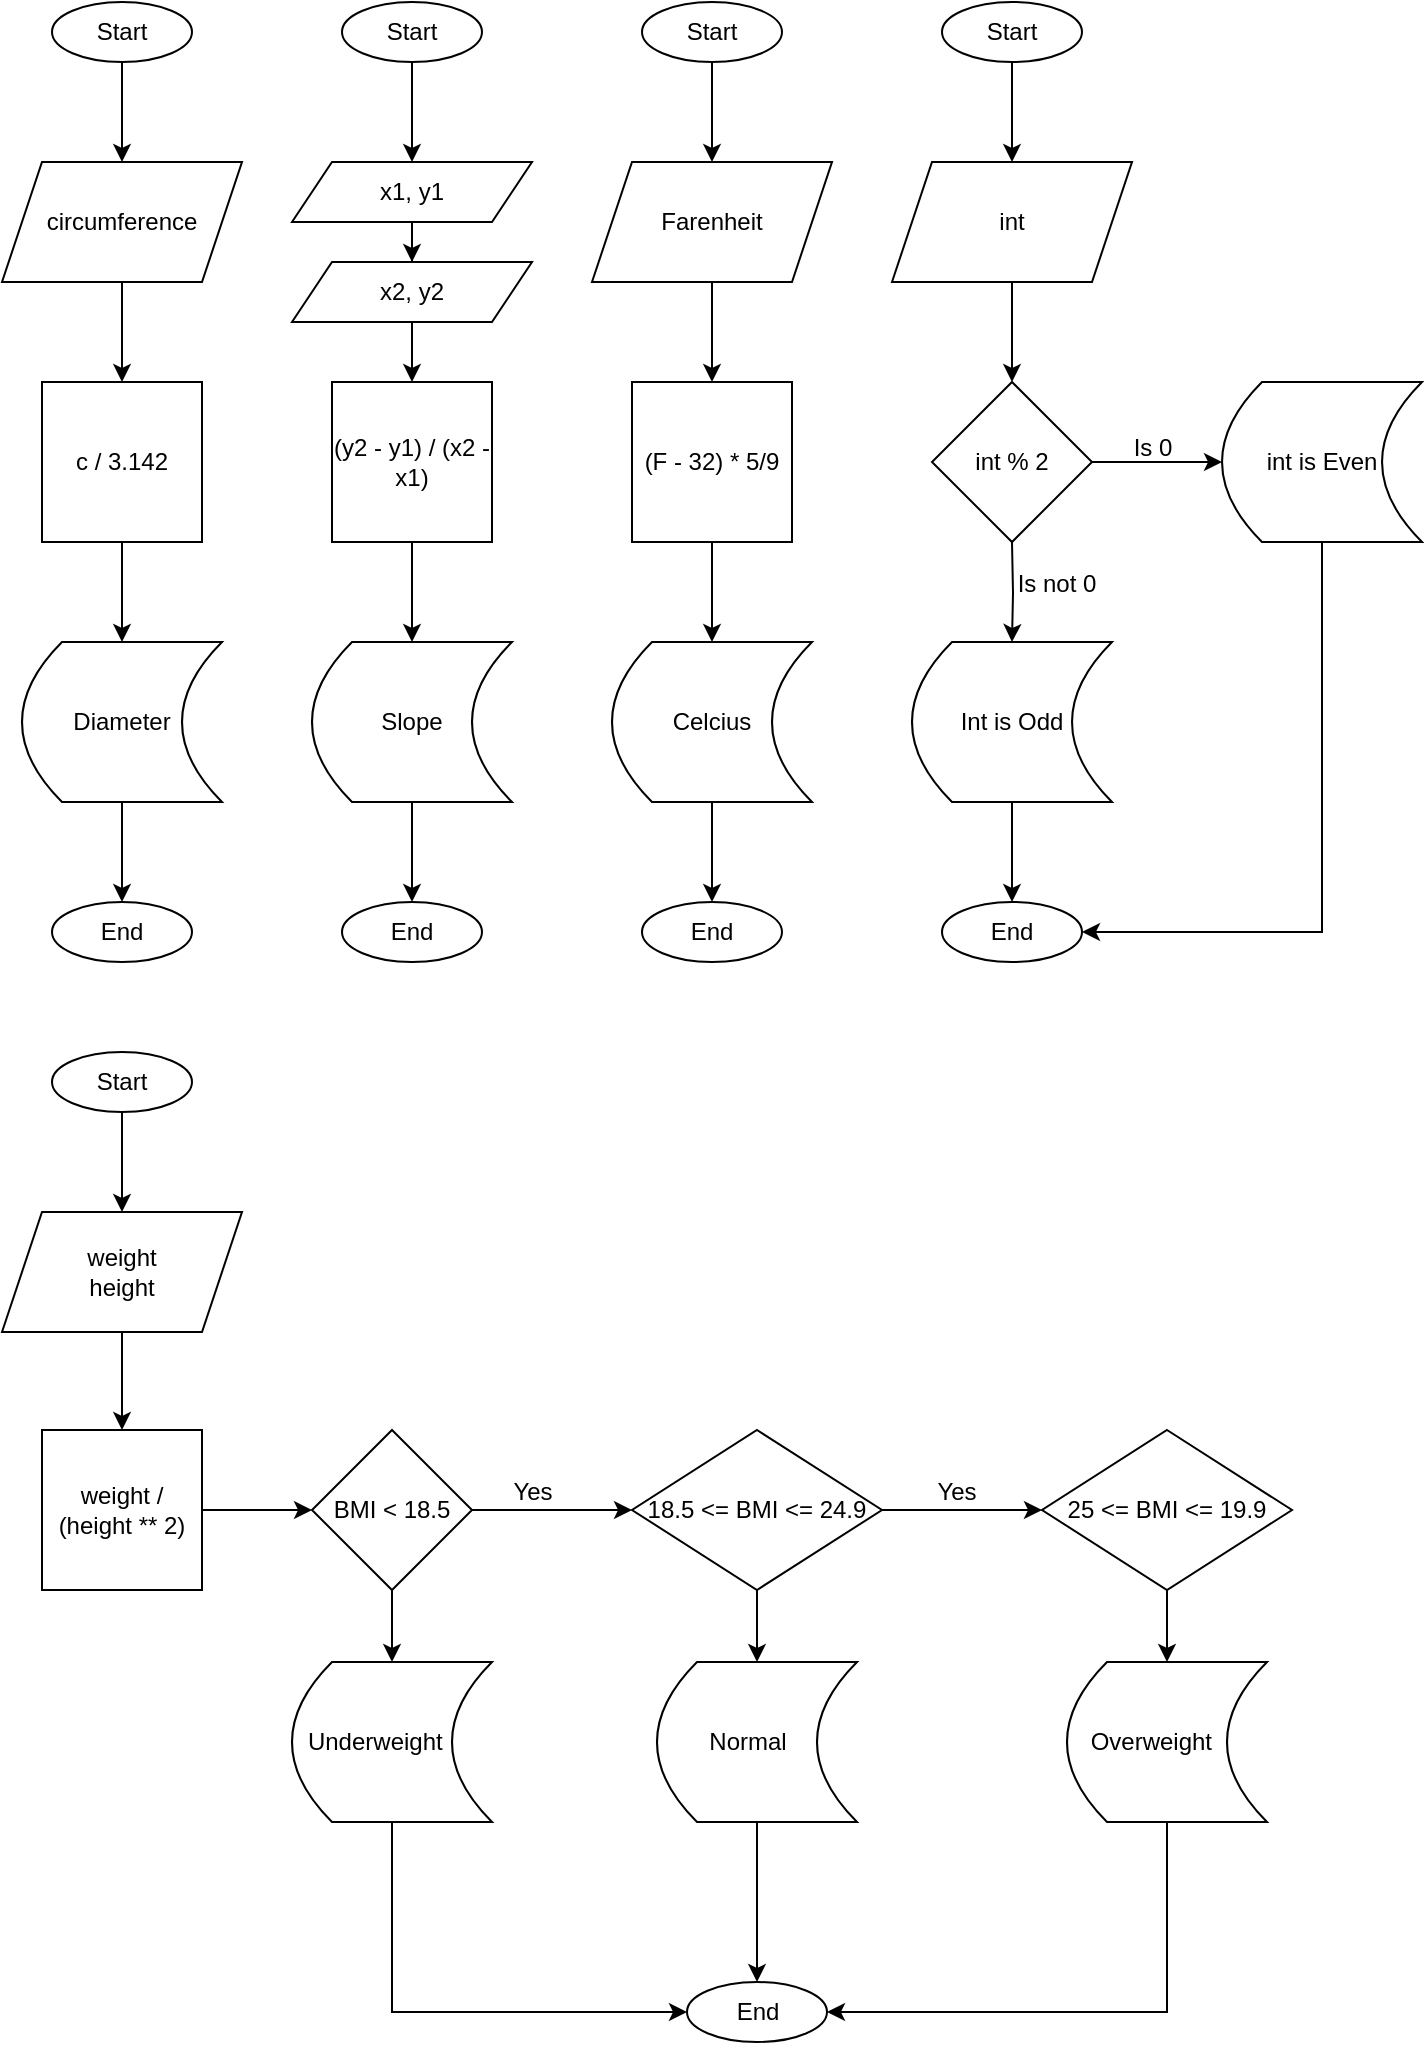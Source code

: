 <mxfile version="22.0.8" type="github">
  <diagram id="C5RBs43oDa-KdzZeNtuy" name="Page-1">
    <mxGraphModel dx="912" dy="871" grid="1" gridSize="10" guides="1" tooltips="1" connect="1" arrows="1" fold="1" page="1" pageScale="1" pageWidth="827" pageHeight="1169" math="0" shadow="0">
      <root>
        <mxCell id="WIyWlLk6GJQsqaUBKTNV-0" />
        <mxCell id="WIyWlLk6GJQsqaUBKTNV-1" parent="WIyWlLk6GJQsqaUBKTNV-0" />
        <mxCell id="tHAQ9_R65JIWhHBERZZs-3" style="edgeStyle=orthogonalEdgeStyle;rounded=0;orthogonalLoop=1;jettySize=auto;html=1;" parent="WIyWlLk6GJQsqaUBKTNV-1" source="tHAQ9_R65JIWhHBERZZs-0" target="tHAQ9_R65JIWhHBERZZs-1" edge="1">
          <mxGeometry relative="1" as="geometry" />
        </mxCell>
        <mxCell id="tHAQ9_R65JIWhHBERZZs-0" value="Start" style="ellipse;whiteSpace=wrap;html=1;" parent="WIyWlLk6GJQsqaUBKTNV-1" vertex="1">
          <mxGeometry x="35" y="60" width="70" height="30" as="geometry" />
        </mxCell>
        <mxCell id="uW9bg_o3oEEQ5c6Waw9X-0" style="edgeStyle=orthogonalEdgeStyle;rounded=0;orthogonalLoop=1;jettySize=auto;html=1;" edge="1" parent="WIyWlLk6GJQsqaUBKTNV-1" source="tHAQ9_R65JIWhHBERZZs-1" target="tHAQ9_R65JIWhHBERZZs-4">
          <mxGeometry relative="1" as="geometry" />
        </mxCell>
        <mxCell id="tHAQ9_R65JIWhHBERZZs-1" value="circumference" style="shape=parallelogram;perimeter=parallelogramPerimeter;whiteSpace=wrap;html=1;fixedSize=1;" parent="WIyWlLk6GJQsqaUBKTNV-1" vertex="1">
          <mxGeometry x="10" y="140" width="120" height="60" as="geometry" />
        </mxCell>
        <mxCell id="uW9bg_o3oEEQ5c6Waw9X-2" style="edgeStyle=orthogonalEdgeStyle;rounded=0;orthogonalLoop=1;jettySize=auto;html=1;entryX=0.5;entryY=0;entryDx=0;entryDy=0;" edge="1" parent="WIyWlLk6GJQsqaUBKTNV-1" source="tHAQ9_R65JIWhHBERZZs-4" target="uW9bg_o3oEEQ5c6Waw9X-1">
          <mxGeometry relative="1" as="geometry" />
        </mxCell>
        <mxCell id="tHAQ9_R65JIWhHBERZZs-4" value="c /&amp;nbsp;3.142" style="whiteSpace=wrap;html=1;aspect=fixed;" parent="WIyWlLk6GJQsqaUBKTNV-1" vertex="1">
          <mxGeometry x="30" y="250" width="80" height="80" as="geometry" />
        </mxCell>
        <mxCell id="uW9bg_o3oEEQ5c6Waw9X-38" style="edgeStyle=orthogonalEdgeStyle;rounded=0;orthogonalLoop=1;jettySize=auto;html=1;entryX=0.5;entryY=0;entryDx=0;entryDy=0;" edge="1" parent="WIyWlLk6GJQsqaUBKTNV-1" source="uW9bg_o3oEEQ5c6Waw9X-1" target="uW9bg_o3oEEQ5c6Waw9X-37">
          <mxGeometry relative="1" as="geometry" />
        </mxCell>
        <mxCell id="uW9bg_o3oEEQ5c6Waw9X-1" value="Diameter" style="shape=dataStorage;whiteSpace=wrap;html=1;fixedSize=1;" vertex="1" parent="WIyWlLk6GJQsqaUBKTNV-1">
          <mxGeometry x="20" y="380" width="100" height="80" as="geometry" />
        </mxCell>
        <mxCell id="uW9bg_o3oEEQ5c6Waw9X-3" style="edgeStyle=orthogonalEdgeStyle;rounded=0;orthogonalLoop=1;jettySize=auto;html=1;" edge="1" parent="WIyWlLk6GJQsqaUBKTNV-1" source="uW9bg_o3oEEQ5c6Waw9X-4" target="uW9bg_o3oEEQ5c6Waw9X-5">
          <mxGeometry relative="1" as="geometry" />
        </mxCell>
        <mxCell id="uW9bg_o3oEEQ5c6Waw9X-4" value="Start" style="ellipse;whiteSpace=wrap;html=1;" vertex="1" parent="WIyWlLk6GJQsqaUBKTNV-1">
          <mxGeometry x="180" y="60" width="70" height="30" as="geometry" />
        </mxCell>
        <mxCell id="uW9bg_o3oEEQ5c6Waw9X-7" style="edgeStyle=orthogonalEdgeStyle;rounded=0;orthogonalLoop=1;jettySize=auto;html=1;" edge="1" parent="WIyWlLk6GJQsqaUBKTNV-1" source="uW9bg_o3oEEQ5c6Waw9X-5" target="uW9bg_o3oEEQ5c6Waw9X-6">
          <mxGeometry relative="1" as="geometry" />
        </mxCell>
        <mxCell id="uW9bg_o3oEEQ5c6Waw9X-5" value="x1, y1" style="shape=parallelogram;perimeter=parallelogramPerimeter;whiteSpace=wrap;html=1;fixedSize=1;" vertex="1" parent="WIyWlLk6GJQsqaUBKTNV-1">
          <mxGeometry x="155" y="140" width="120" height="30" as="geometry" />
        </mxCell>
        <mxCell id="uW9bg_o3oEEQ5c6Waw9X-9" style="edgeStyle=orthogonalEdgeStyle;rounded=0;orthogonalLoop=1;jettySize=auto;html=1;" edge="1" parent="WIyWlLk6GJQsqaUBKTNV-1" source="uW9bg_o3oEEQ5c6Waw9X-6" target="uW9bg_o3oEEQ5c6Waw9X-8">
          <mxGeometry relative="1" as="geometry" />
        </mxCell>
        <mxCell id="uW9bg_o3oEEQ5c6Waw9X-6" value="x2, y2" style="shape=parallelogram;perimeter=parallelogramPerimeter;whiteSpace=wrap;html=1;fixedSize=1;" vertex="1" parent="WIyWlLk6GJQsqaUBKTNV-1">
          <mxGeometry x="155" y="190" width="120" height="30" as="geometry" />
        </mxCell>
        <mxCell id="uW9bg_o3oEEQ5c6Waw9X-8" value="(y2 - y1) / (x2 - x1)" style="whiteSpace=wrap;html=1;aspect=fixed;" vertex="1" parent="WIyWlLk6GJQsqaUBKTNV-1">
          <mxGeometry x="175" y="250" width="80" height="80" as="geometry" />
        </mxCell>
        <mxCell id="uW9bg_o3oEEQ5c6Waw9X-10" style="edgeStyle=orthogonalEdgeStyle;rounded=0;orthogonalLoop=1;jettySize=auto;html=1;entryX=0.5;entryY=0;entryDx=0;entryDy=0;" edge="1" parent="WIyWlLk6GJQsqaUBKTNV-1" target="uW9bg_o3oEEQ5c6Waw9X-11" source="uW9bg_o3oEEQ5c6Waw9X-8">
          <mxGeometry relative="1" as="geometry">
            <mxPoint x="215" y="360" as="sourcePoint" />
          </mxGeometry>
        </mxCell>
        <mxCell id="uW9bg_o3oEEQ5c6Waw9X-43" style="edgeStyle=orthogonalEdgeStyle;rounded=0;orthogonalLoop=1;jettySize=auto;html=1;" edge="1" parent="WIyWlLk6GJQsqaUBKTNV-1" source="uW9bg_o3oEEQ5c6Waw9X-11" target="uW9bg_o3oEEQ5c6Waw9X-41">
          <mxGeometry relative="1" as="geometry" />
        </mxCell>
        <mxCell id="uW9bg_o3oEEQ5c6Waw9X-11" value="Slope" style="shape=dataStorage;whiteSpace=wrap;html=1;fixedSize=1;" vertex="1" parent="WIyWlLk6GJQsqaUBKTNV-1">
          <mxGeometry x="165" y="380" width="100" height="80" as="geometry" />
        </mxCell>
        <mxCell id="uW9bg_o3oEEQ5c6Waw9X-12" style="edgeStyle=orthogonalEdgeStyle;rounded=0;orthogonalLoop=1;jettySize=auto;html=1;" edge="1" parent="WIyWlLk6GJQsqaUBKTNV-1" source="uW9bg_o3oEEQ5c6Waw9X-13" target="uW9bg_o3oEEQ5c6Waw9X-15">
          <mxGeometry relative="1" as="geometry" />
        </mxCell>
        <mxCell id="uW9bg_o3oEEQ5c6Waw9X-13" value="Start" style="ellipse;whiteSpace=wrap;html=1;" vertex="1" parent="WIyWlLk6GJQsqaUBKTNV-1">
          <mxGeometry x="330" y="60" width="70" height="30" as="geometry" />
        </mxCell>
        <mxCell id="uW9bg_o3oEEQ5c6Waw9X-14" style="edgeStyle=orthogonalEdgeStyle;rounded=0;orthogonalLoop=1;jettySize=auto;html=1;" edge="1" parent="WIyWlLk6GJQsqaUBKTNV-1" source="uW9bg_o3oEEQ5c6Waw9X-15" target="uW9bg_o3oEEQ5c6Waw9X-17">
          <mxGeometry relative="1" as="geometry" />
        </mxCell>
        <mxCell id="uW9bg_o3oEEQ5c6Waw9X-15" value="Farenheit" style="shape=parallelogram;perimeter=parallelogramPerimeter;whiteSpace=wrap;html=1;fixedSize=1;" vertex="1" parent="WIyWlLk6GJQsqaUBKTNV-1">
          <mxGeometry x="305" y="140" width="120" height="60" as="geometry" />
        </mxCell>
        <mxCell id="uW9bg_o3oEEQ5c6Waw9X-16" style="edgeStyle=orthogonalEdgeStyle;rounded=0;orthogonalLoop=1;jettySize=auto;html=1;entryX=0.5;entryY=0;entryDx=0;entryDy=0;" edge="1" parent="WIyWlLk6GJQsqaUBKTNV-1" source="uW9bg_o3oEEQ5c6Waw9X-17" target="uW9bg_o3oEEQ5c6Waw9X-18">
          <mxGeometry relative="1" as="geometry" />
        </mxCell>
        <mxCell id="uW9bg_o3oEEQ5c6Waw9X-17" value="(F - 32) * 5/9" style="whiteSpace=wrap;html=1;aspect=fixed;" vertex="1" parent="WIyWlLk6GJQsqaUBKTNV-1">
          <mxGeometry x="325" y="250" width="80" height="80" as="geometry" />
        </mxCell>
        <mxCell id="uW9bg_o3oEEQ5c6Waw9X-44" style="edgeStyle=orthogonalEdgeStyle;rounded=0;orthogonalLoop=1;jettySize=auto;html=1;" edge="1" parent="WIyWlLk6GJQsqaUBKTNV-1" source="uW9bg_o3oEEQ5c6Waw9X-18" target="uW9bg_o3oEEQ5c6Waw9X-40">
          <mxGeometry relative="1" as="geometry" />
        </mxCell>
        <mxCell id="uW9bg_o3oEEQ5c6Waw9X-18" value="Celcius" style="shape=dataStorage;whiteSpace=wrap;html=1;fixedSize=1;" vertex="1" parent="WIyWlLk6GJQsqaUBKTNV-1">
          <mxGeometry x="315" y="380" width="100" height="80" as="geometry" />
        </mxCell>
        <mxCell id="uW9bg_o3oEEQ5c6Waw9X-19" style="edgeStyle=orthogonalEdgeStyle;rounded=0;orthogonalLoop=1;jettySize=auto;html=1;" edge="1" parent="WIyWlLk6GJQsqaUBKTNV-1" source="uW9bg_o3oEEQ5c6Waw9X-20" target="uW9bg_o3oEEQ5c6Waw9X-22">
          <mxGeometry relative="1" as="geometry" />
        </mxCell>
        <mxCell id="uW9bg_o3oEEQ5c6Waw9X-20" value="Start" style="ellipse;whiteSpace=wrap;html=1;" vertex="1" parent="WIyWlLk6GJQsqaUBKTNV-1">
          <mxGeometry x="480" y="60" width="70" height="30" as="geometry" />
        </mxCell>
        <mxCell id="uW9bg_o3oEEQ5c6Waw9X-21" style="edgeStyle=orthogonalEdgeStyle;rounded=0;orthogonalLoop=1;jettySize=auto;html=1;" edge="1" parent="WIyWlLk6GJQsqaUBKTNV-1" source="uW9bg_o3oEEQ5c6Waw9X-22">
          <mxGeometry relative="1" as="geometry">
            <mxPoint x="515" y="250" as="targetPoint" />
          </mxGeometry>
        </mxCell>
        <mxCell id="uW9bg_o3oEEQ5c6Waw9X-22" value="int" style="shape=parallelogram;perimeter=parallelogramPerimeter;whiteSpace=wrap;html=1;fixedSize=1;" vertex="1" parent="WIyWlLk6GJQsqaUBKTNV-1">
          <mxGeometry x="455" y="140" width="120" height="60" as="geometry" />
        </mxCell>
        <mxCell id="uW9bg_o3oEEQ5c6Waw9X-23" style="edgeStyle=orthogonalEdgeStyle;rounded=0;orthogonalLoop=1;jettySize=auto;html=1;entryX=0.5;entryY=0;entryDx=0;entryDy=0;" edge="1" parent="WIyWlLk6GJQsqaUBKTNV-1" target="uW9bg_o3oEEQ5c6Waw9X-25">
          <mxGeometry relative="1" as="geometry">
            <mxPoint x="515" y="330" as="sourcePoint" />
          </mxGeometry>
        </mxCell>
        <mxCell id="uW9bg_o3oEEQ5c6Waw9X-46" style="edgeStyle=orthogonalEdgeStyle;rounded=0;orthogonalLoop=1;jettySize=auto;html=1;entryX=0.5;entryY=0;entryDx=0;entryDy=0;" edge="1" parent="WIyWlLk6GJQsqaUBKTNV-1" source="uW9bg_o3oEEQ5c6Waw9X-25" target="uW9bg_o3oEEQ5c6Waw9X-39">
          <mxGeometry relative="1" as="geometry" />
        </mxCell>
        <mxCell id="uW9bg_o3oEEQ5c6Waw9X-25" value="Int is Odd" style="shape=dataStorage;whiteSpace=wrap;html=1;fixedSize=1;" vertex="1" parent="WIyWlLk6GJQsqaUBKTNV-1">
          <mxGeometry x="465" y="380" width="100" height="80" as="geometry" />
        </mxCell>
        <mxCell id="uW9bg_o3oEEQ5c6Waw9X-28" value="" style="edgeStyle=orthogonalEdgeStyle;rounded=0;orthogonalLoop=1;jettySize=auto;html=1;entryX=0;entryY=0.5;entryDx=0;entryDy=0;" edge="1" parent="WIyWlLk6GJQsqaUBKTNV-1" source="uW9bg_o3oEEQ5c6Waw9X-26" target="uW9bg_o3oEEQ5c6Waw9X-29">
          <mxGeometry relative="1" as="geometry">
            <mxPoint x="600" y="320" as="targetPoint" />
          </mxGeometry>
        </mxCell>
        <mxCell id="uW9bg_o3oEEQ5c6Waw9X-26" value="int % 2" style="rhombus;whiteSpace=wrap;html=1;" vertex="1" parent="WIyWlLk6GJQsqaUBKTNV-1">
          <mxGeometry x="475" y="250" width="80" height="80" as="geometry" />
        </mxCell>
        <mxCell id="uW9bg_o3oEEQ5c6Waw9X-47" style="edgeStyle=orthogonalEdgeStyle;rounded=0;orthogonalLoop=1;jettySize=auto;html=1;entryX=1;entryY=0.5;entryDx=0;entryDy=0;" edge="1" parent="WIyWlLk6GJQsqaUBKTNV-1" source="uW9bg_o3oEEQ5c6Waw9X-29" target="uW9bg_o3oEEQ5c6Waw9X-39">
          <mxGeometry relative="1" as="geometry">
            <Array as="points">
              <mxPoint x="670" y="525" />
            </Array>
          </mxGeometry>
        </mxCell>
        <mxCell id="uW9bg_o3oEEQ5c6Waw9X-29" value="int is Even" style="shape=dataStorage;whiteSpace=wrap;html=1;fixedSize=1;" vertex="1" parent="WIyWlLk6GJQsqaUBKTNV-1">
          <mxGeometry x="620" y="250" width="100" height="80" as="geometry" />
        </mxCell>
        <mxCell id="uW9bg_o3oEEQ5c6Waw9X-30" value="Is 0" style="text;html=1;align=center;verticalAlign=middle;resizable=0;points=[];autosize=1;strokeColor=none;fillColor=none;" vertex="1" parent="WIyWlLk6GJQsqaUBKTNV-1">
          <mxGeometry x="565" y="268" width="40" height="30" as="geometry" />
        </mxCell>
        <mxCell id="uW9bg_o3oEEQ5c6Waw9X-31" value="Is not 0" style="text;html=1;align=center;verticalAlign=middle;resizable=0;points=[];autosize=1;strokeColor=none;fillColor=none;" vertex="1" parent="WIyWlLk6GJQsqaUBKTNV-1">
          <mxGeometry x="507" y="336" width="60" height="30" as="geometry" />
        </mxCell>
        <mxCell id="uW9bg_o3oEEQ5c6Waw9X-37" value="End" style="ellipse;whiteSpace=wrap;html=1;" vertex="1" parent="WIyWlLk6GJQsqaUBKTNV-1">
          <mxGeometry x="35" y="510" width="70" height="30" as="geometry" />
        </mxCell>
        <mxCell id="uW9bg_o3oEEQ5c6Waw9X-39" value="End" style="ellipse;whiteSpace=wrap;html=1;" vertex="1" parent="WIyWlLk6GJQsqaUBKTNV-1">
          <mxGeometry x="480" y="510" width="70" height="30" as="geometry" />
        </mxCell>
        <mxCell id="uW9bg_o3oEEQ5c6Waw9X-40" value="End" style="ellipse;whiteSpace=wrap;html=1;" vertex="1" parent="WIyWlLk6GJQsqaUBKTNV-1">
          <mxGeometry x="330" y="510" width="70" height="30" as="geometry" />
        </mxCell>
        <mxCell id="uW9bg_o3oEEQ5c6Waw9X-41" value="End" style="ellipse;whiteSpace=wrap;html=1;" vertex="1" parent="WIyWlLk6GJQsqaUBKTNV-1">
          <mxGeometry x="180" y="510" width="70" height="30" as="geometry" />
        </mxCell>
        <mxCell id="uW9bg_o3oEEQ5c6Waw9X-48" style="edgeStyle=orthogonalEdgeStyle;rounded=0;orthogonalLoop=1;jettySize=auto;html=1;" edge="1" parent="WIyWlLk6GJQsqaUBKTNV-1" source="uW9bg_o3oEEQ5c6Waw9X-49" target="uW9bg_o3oEEQ5c6Waw9X-51">
          <mxGeometry relative="1" as="geometry" />
        </mxCell>
        <mxCell id="uW9bg_o3oEEQ5c6Waw9X-49" value="Start" style="ellipse;whiteSpace=wrap;html=1;" vertex="1" parent="WIyWlLk6GJQsqaUBKTNV-1">
          <mxGeometry x="35" y="585" width="70" height="30" as="geometry" />
        </mxCell>
        <mxCell id="uW9bg_o3oEEQ5c6Waw9X-50" style="edgeStyle=orthogonalEdgeStyle;rounded=0;orthogonalLoop=1;jettySize=auto;html=1;" edge="1" parent="WIyWlLk6GJQsqaUBKTNV-1" source="uW9bg_o3oEEQ5c6Waw9X-51" target="uW9bg_o3oEEQ5c6Waw9X-62">
          <mxGeometry relative="1" as="geometry">
            <mxPoint x="70" y="775" as="targetPoint" />
          </mxGeometry>
        </mxCell>
        <mxCell id="uW9bg_o3oEEQ5c6Waw9X-51" value="weight&lt;br&gt;height" style="shape=parallelogram;perimeter=parallelogramPerimeter;whiteSpace=wrap;html=1;fixedSize=1;" vertex="1" parent="WIyWlLk6GJQsqaUBKTNV-1">
          <mxGeometry x="10" y="665" width="120" height="60" as="geometry" />
        </mxCell>
        <mxCell id="uW9bg_o3oEEQ5c6Waw9X-79" style="edgeStyle=orthogonalEdgeStyle;rounded=0;orthogonalLoop=1;jettySize=auto;html=1;entryX=0;entryY=0.5;entryDx=0;entryDy=0;" edge="1" parent="WIyWlLk6GJQsqaUBKTNV-1" source="uW9bg_o3oEEQ5c6Waw9X-54" target="uW9bg_o3oEEQ5c6Waw9X-61">
          <mxGeometry relative="1" as="geometry">
            <Array as="points">
              <mxPoint x="205" y="1065" />
            </Array>
          </mxGeometry>
        </mxCell>
        <mxCell id="uW9bg_o3oEEQ5c6Waw9X-54" value="Underweight&amp;nbsp; &amp;nbsp; &amp;nbsp;" style="shape=dataStorage;whiteSpace=wrap;html=1;fixedSize=1;" vertex="1" parent="WIyWlLk6GJQsqaUBKTNV-1">
          <mxGeometry x="155" y="890" width="100" height="80" as="geometry" />
        </mxCell>
        <mxCell id="uW9bg_o3oEEQ5c6Waw9X-61" value="End" style="ellipse;whiteSpace=wrap;html=1;" vertex="1" parent="WIyWlLk6GJQsqaUBKTNV-1">
          <mxGeometry x="352.5" y="1050" width="70" height="30" as="geometry" />
        </mxCell>
        <mxCell id="uW9bg_o3oEEQ5c6Waw9X-65" style="edgeStyle=orthogonalEdgeStyle;rounded=0;orthogonalLoop=1;jettySize=auto;html=1;entryX=0;entryY=0.5;entryDx=0;entryDy=0;" edge="1" parent="WIyWlLk6GJQsqaUBKTNV-1" source="uW9bg_o3oEEQ5c6Waw9X-62" target="uW9bg_o3oEEQ5c6Waw9X-64">
          <mxGeometry relative="1" as="geometry" />
        </mxCell>
        <mxCell id="uW9bg_o3oEEQ5c6Waw9X-62" value="weight / (height ** 2)" style="whiteSpace=wrap;html=1;aspect=fixed;" vertex="1" parent="WIyWlLk6GJQsqaUBKTNV-1">
          <mxGeometry x="30" y="774" width="80" height="80" as="geometry" />
        </mxCell>
        <mxCell id="uW9bg_o3oEEQ5c6Waw9X-68" value="" style="edgeStyle=orthogonalEdgeStyle;rounded=0;orthogonalLoop=1;jettySize=auto;html=1;" edge="1" parent="WIyWlLk6GJQsqaUBKTNV-1" source="uW9bg_o3oEEQ5c6Waw9X-64" target="uW9bg_o3oEEQ5c6Waw9X-67">
          <mxGeometry relative="1" as="geometry" />
        </mxCell>
        <mxCell id="uW9bg_o3oEEQ5c6Waw9X-76" style="edgeStyle=orthogonalEdgeStyle;rounded=0;orthogonalLoop=1;jettySize=auto;html=1;" edge="1" parent="WIyWlLk6GJQsqaUBKTNV-1" source="uW9bg_o3oEEQ5c6Waw9X-64" target="uW9bg_o3oEEQ5c6Waw9X-54">
          <mxGeometry relative="1" as="geometry" />
        </mxCell>
        <mxCell id="uW9bg_o3oEEQ5c6Waw9X-64" value="BMI &amp;lt; 18.5" style="rhombus;whiteSpace=wrap;html=1;" vertex="1" parent="WIyWlLk6GJQsqaUBKTNV-1">
          <mxGeometry x="165" y="774" width="80" height="80" as="geometry" />
        </mxCell>
        <mxCell id="uW9bg_o3oEEQ5c6Waw9X-70" value="" style="edgeStyle=orthogonalEdgeStyle;rounded=0;orthogonalLoop=1;jettySize=auto;html=1;" edge="1" parent="WIyWlLk6GJQsqaUBKTNV-1" source="uW9bg_o3oEEQ5c6Waw9X-67" target="uW9bg_o3oEEQ5c6Waw9X-69">
          <mxGeometry relative="1" as="geometry" />
        </mxCell>
        <mxCell id="uW9bg_o3oEEQ5c6Waw9X-77" style="edgeStyle=orthogonalEdgeStyle;rounded=0;orthogonalLoop=1;jettySize=auto;html=1;" edge="1" parent="WIyWlLk6GJQsqaUBKTNV-1" source="uW9bg_o3oEEQ5c6Waw9X-67" target="uW9bg_o3oEEQ5c6Waw9X-75">
          <mxGeometry relative="1" as="geometry" />
        </mxCell>
        <mxCell id="uW9bg_o3oEEQ5c6Waw9X-67" value="18.5 &amp;lt;= BMI &amp;lt;= 24.9" style="rhombus;whiteSpace=wrap;html=1;" vertex="1" parent="WIyWlLk6GJQsqaUBKTNV-1">
          <mxGeometry x="325" y="774" width="125" height="80" as="geometry" />
        </mxCell>
        <mxCell id="uW9bg_o3oEEQ5c6Waw9X-78" style="edgeStyle=orthogonalEdgeStyle;rounded=0;orthogonalLoop=1;jettySize=auto;html=1;" edge="1" parent="WIyWlLk6GJQsqaUBKTNV-1" source="uW9bg_o3oEEQ5c6Waw9X-69" target="uW9bg_o3oEEQ5c6Waw9X-74">
          <mxGeometry relative="1" as="geometry" />
        </mxCell>
        <mxCell id="uW9bg_o3oEEQ5c6Waw9X-69" value="25 &amp;lt;= BMI &amp;lt;= 19.9" style="rhombus;whiteSpace=wrap;html=1;" vertex="1" parent="WIyWlLk6GJQsqaUBKTNV-1">
          <mxGeometry x="530" y="774" width="125" height="80" as="geometry" />
        </mxCell>
        <mxCell id="uW9bg_o3oEEQ5c6Waw9X-71" value="Yes" style="text;html=1;align=center;verticalAlign=middle;resizable=0;points=[];autosize=1;strokeColor=none;fillColor=none;" vertex="1" parent="WIyWlLk6GJQsqaUBKTNV-1">
          <mxGeometry x="255" y="790" width="40" height="30" as="geometry" />
        </mxCell>
        <mxCell id="uW9bg_o3oEEQ5c6Waw9X-72" value="Yes" style="text;html=1;align=center;verticalAlign=middle;resizable=0;points=[];autosize=1;strokeColor=none;fillColor=none;" vertex="1" parent="WIyWlLk6GJQsqaUBKTNV-1">
          <mxGeometry x="467" y="790" width="40" height="30" as="geometry" />
        </mxCell>
        <mxCell id="uW9bg_o3oEEQ5c6Waw9X-81" style="edgeStyle=orthogonalEdgeStyle;rounded=0;orthogonalLoop=1;jettySize=auto;html=1;entryX=1;entryY=0.5;entryDx=0;entryDy=0;" edge="1" parent="WIyWlLk6GJQsqaUBKTNV-1" source="uW9bg_o3oEEQ5c6Waw9X-74" target="uW9bg_o3oEEQ5c6Waw9X-61">
          <mxGeometry relative="1" as="geometry">
            <Array as="points">
              <mxPoint x="593" y="1065" />
            </Array>
          </mxGeometry>
        </mxCell>
        <mxCell id="uW9bg_o3oEEQ5c6Waw9X-74" value="Overweight&amp;nbsp; &amp;nbsp; &amp;nbsp;" style="shape=dataStorage;whiteSpace=wrap;html=1;fixedSize=1;" vertex="1" parent="WIyWlLk6GJQsqaUBKTNV-1">
          <mxGeometry x="542.5" y="890" width="100" height="80" as="geometry" />
        </mxCell>
        <mxCell id="uW9bg_o3oEEQ5c6Waw9X-80" style="edgeStyle=orthogonalEdgeStyle;rounded=0;orthogonalLoop=1;jettySize=auto;html=1;" edge="1" parent="WIyWlLk6GJQsqaUBKTNV-1" source="uW9bg_o3oEEQ5c6Waw9X-75" target="uW9bg_o3oEEQ5c6Waw9X-61">
          <mxGeometry relative="1" as="geometry" />
        </mxCell>
        <mxCell id="uW9bg_o3oEEQ5c6Waw9X-75" value="Normal&amp;nbsp; &amp;nbsp;" style="shape=dataStorage;whiteSpace=wrap;html=1;fixedSize=1;" vertex="1" parent="WIyWlLk6GJQsqaUBKTNV-1">
          <mxGeometry x="337.5" y="890" width="100" height="80" as="geometry" />
        </mxCell>
      </root>
    </mxGraphModel>
  </diagram>
</mxfile>
